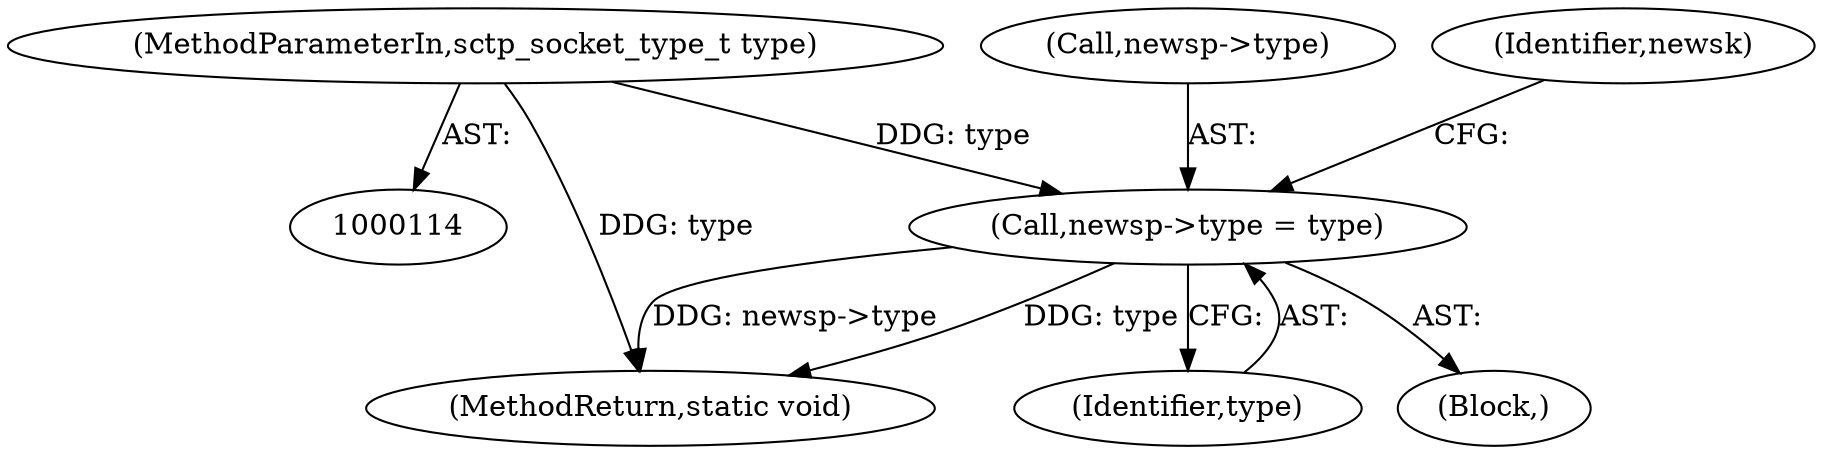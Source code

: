 digraph "0_linux_2d45a02d0166caf2627fe91897c6ffc3b19514c4_2@pointer" {
"1000348" [label="(Call,newsp->type = type)"];
"1000118" [label="(MethodParameterIn,sctp_socket_type_t type)"];
"1000118" [label="(MethodParameterIn,sctp_socket_type_t type)"];
"1000119" [label="(Block,)"];
"1000348" [label="(Call,newsp->type = type)"];
"1000379" [label="(MethodReturn,static void)"];
"1000349" [label="(Call,newsp->type)"];
"1000352" [label="(Identifier,type)"];
"1000354" [label="(Identifier,newsk)"];
"1000348" -> "1000119"  [label="AST: "];
"1000348" -> "1000352"  [label="CFG: "];
"1000349" -> "1000348"  [label="AST: "];
"1000352" -> "1000348"  [label="AST: "];
"1000354" -> "1000348"  [label="CFG: "];
"1000348" -> "1000379"  [label="DDG: newsp->type"];
"1000348" -> "1000379"  [label="DDG: type"];
"1000118" -> "1000348"  [label="DDG: type"];
"1000118" -> "1000114"  [label="AST: "];
"1000118" -> "1000379"  [label="DDG: type"];
}
